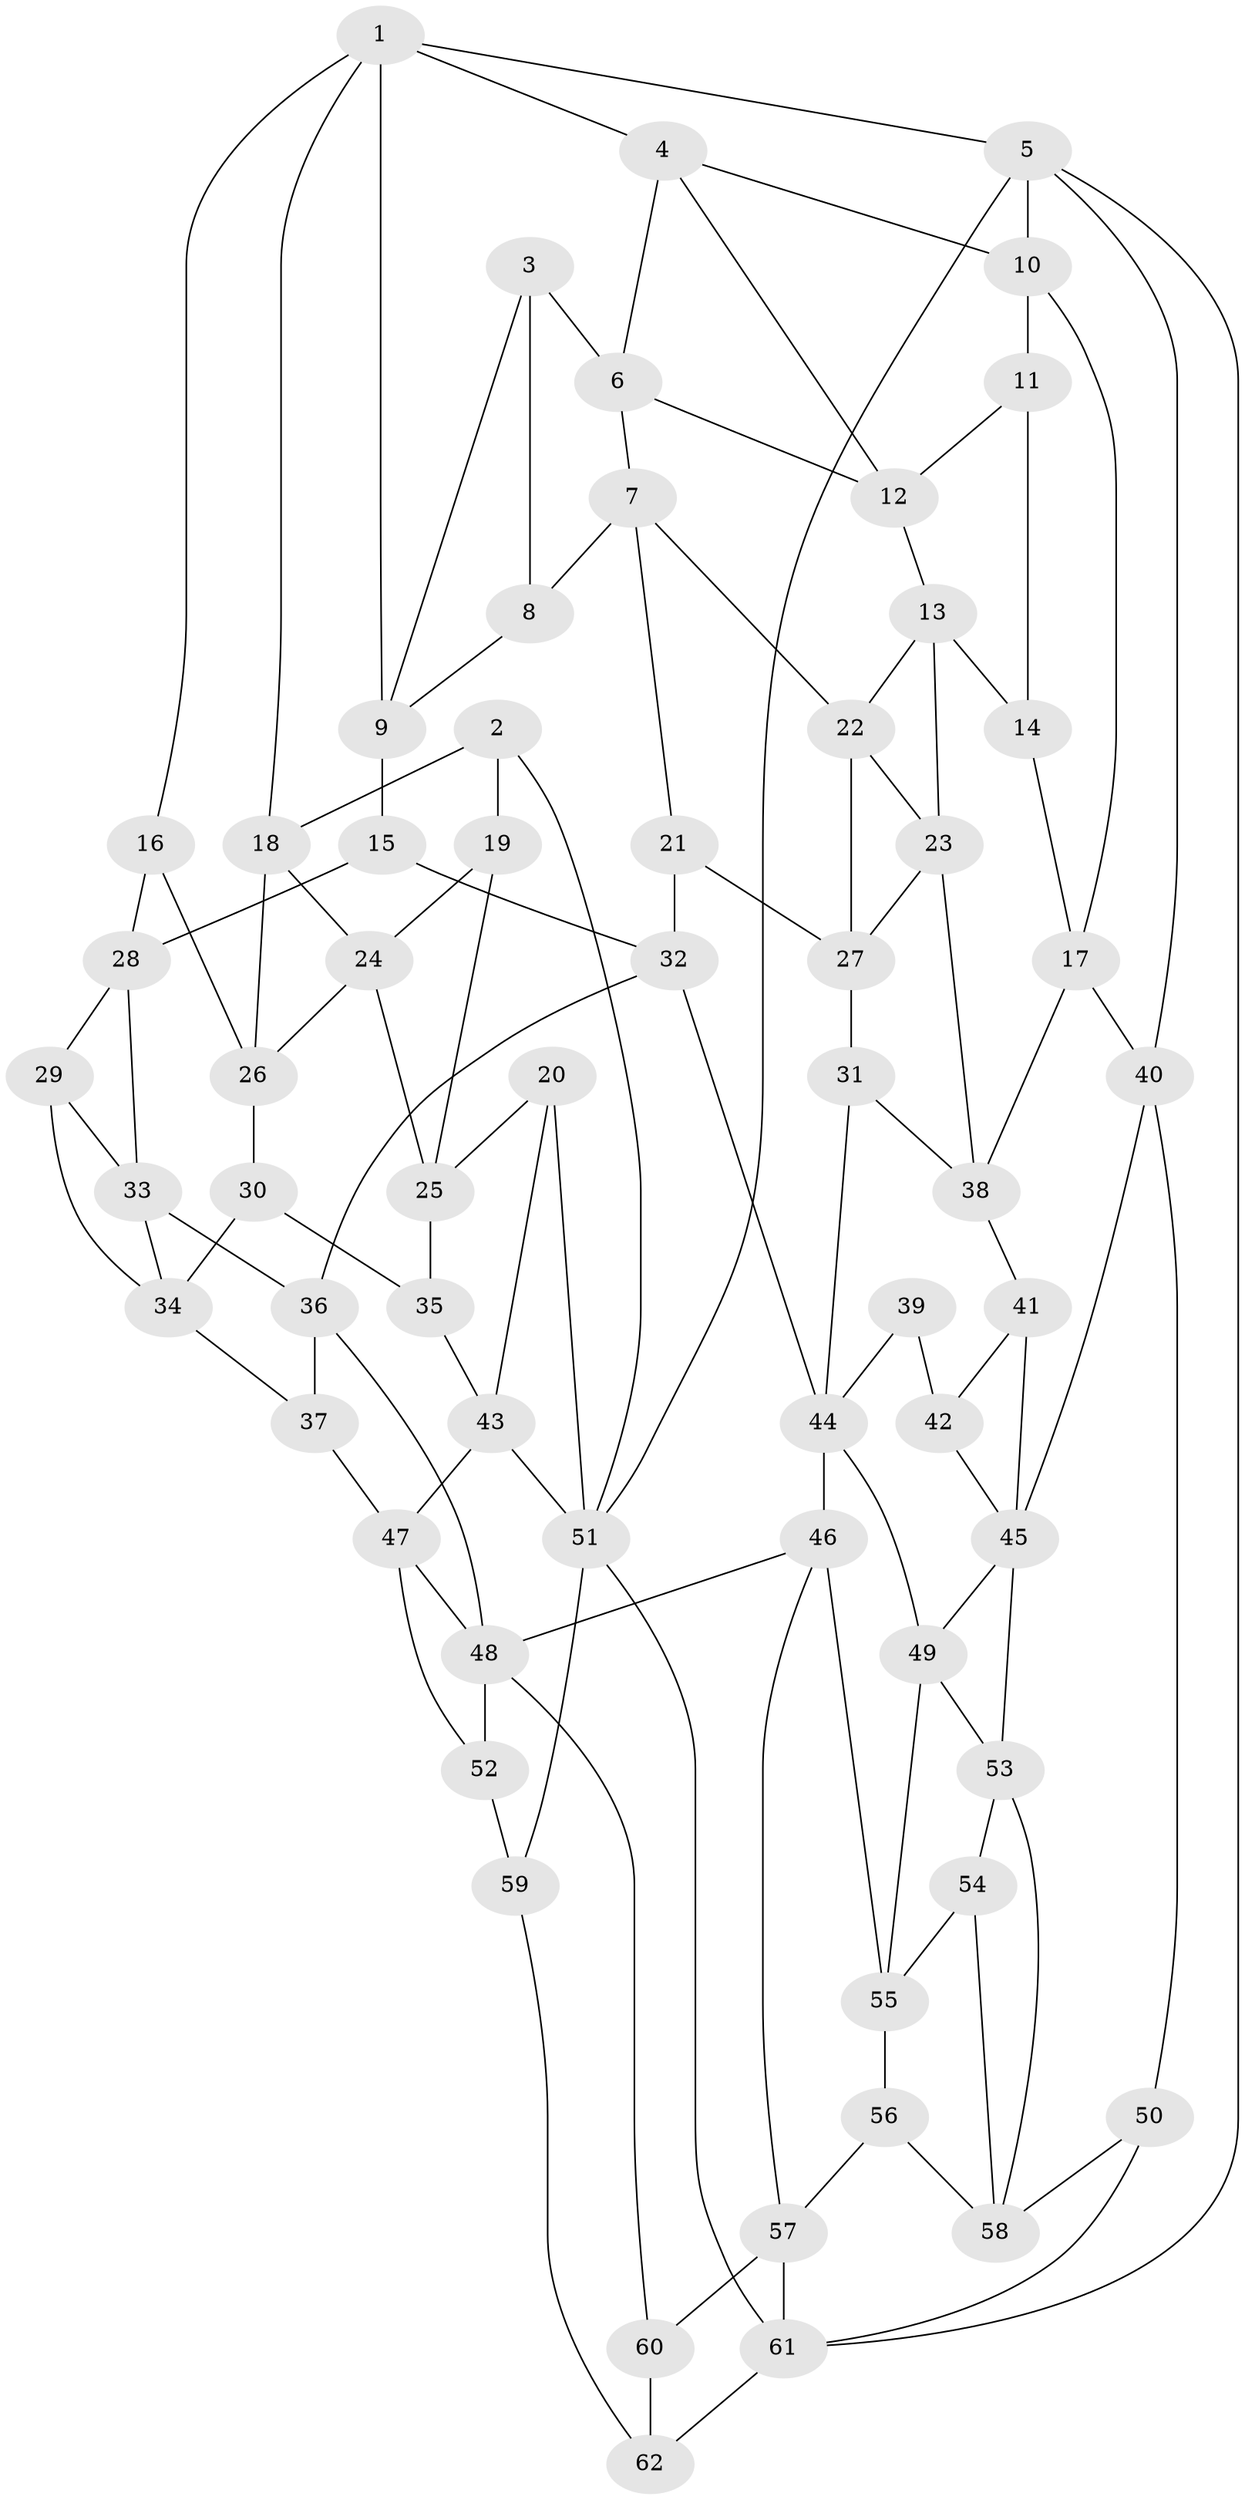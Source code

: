 // original degree distribution, {3: 0.016129032258064516, 4: 0.23387096774193547, 6: 0.21774193548387097, 5: 0.532258064516129}
// Generated by graph-tools (version 1.1) at 2025/27/03/09/25 03:27:09]
// undirected, 62 vertices, 115 edges
graph export_dot {
graph [start="1"]
  node [color=gray90,style=filled];
  1;
  2;
  3;
  4;
  5;
  6;
  7;
  8;
  9;
  10;
  11;
  12;
  13;
  14;
  15;
  16;
  17;
  18;
  19;
  20;
  21;
  22;
  23;
  24;
  25;
  26;
  27;
  28;
  29;
  30;
  31;
  32;
  33;
  34;
  35;
  36;
  37;
  38;
  39;
  40;
  41;
  42;
  43;
  44;
  45;
  46;
  47;
  48;
  49;
  50;
  51;
  52;
  53;
  54;
  55;
  56;
  57;
  58;
  59;
  60;
  61;
  62;
  1 -- 4 [weight=1.0];
  1 -- 5 [weight=1.0];
  1 -- 9 [weight=1.0];
  1 -- 16 [weight=1.0];
  1 -- 18 [weight=1.0];
  2 -- 18 [weight=1.0];
  2 -- 19 [weight=1.0];
  2 -- 51 [weight=1.0];
  3 -- 6 [weight=1.0];
  3 -- 8 [weight=2.0];
  3 -- 9 [weight=1.0];
  4 -- 6 [weight=1.0];
  4 -- 10 [weight=1.0];
  4 -- 12 [weight=1.0];
  5 -- 10 [weight=1.0];
  5 -- 40 [weight=1.0];
  5 -- 51 [weight=1.0];
  5 -- 61 [weight=1.0];
  6 -- 7 [weight=1.0];
  6 -- 12 [weight=1.0];
  7 -- 8 [weight=1.0];
  7 -- 21 [weight=1.0];
  7 -- 22 [weight=1.0];
  8 -- 9 [weight=1.0];
  9 -- 15 [weight=1.0];
  10 -- 11 [weight=1.0];
  10 -- 17 [weight=1.0];
  11 -- 12 [weight=1.0];
  11 -- 14 [weight=2.0];
  12 -- 13 [weight=1.0];
  13 -- 14 [weight=1.0];
  13 -- 22 [weight=1.0];
  13 -- 23 [weight=1.0];
  14 -- 17 [weight=1.0];
  15 -- 28 [weight=1.0];
  15 -- 32 [weight=1.0];
  16 -- 26 [weight=1.0];
  16 -- 28 [weight=1.0];
  17 -- 38 [weight=1.0];
  17 -- 40 [weight=1.0];
  18 -- 24 [weight=1.0];
  18 -- 26 [weight=1.0];
  19 -- 24 [weight=1.0];
  19 -- 25 [weight=1.0];
  20 -- 25 [weight=1.0];
  20 -- 43 [weight=1.0];
  20 -- 51 [weight=1.0];
  21 -- 27 [weight=1.0];
  21 -- 32 [weight=1.0];
  22 -- 23 [weight=1.0];
  22 -- 27 [weight=1.0];
  23 -- 27 [weight=1.0];
  23 -- 38 [weight=1.0];
  24 -- 25 [weight=1.0];
  24 -- 26 [weight=1.0];
  25 -- 35 [weight=1.0];
  26 -- 30 [weight=1.0];
  27 -- 31 [weight=1.0];
  28 -- 29 [weight=1.0];
  28 -- 33 [weight=1.0];
  29 -- 33 [weight=1.0];
  29 -- 34 [weight=1.0];
  30 -- 34 [weight=1.0];
  30 -- 35 [weight=1.0];
  31 -- 38 [weight=1.0];
  31 -- 44 [weight=1.0];
  32 -- 36 [weight=1.0];
  32 -- 44 [weight=1.0];
  33 -- 34 [weight=1.0];
  33 -- 36 [weight=1.0];
  34 -- 37 [weight=1.0];
  35 -- 43 [weight=2.0];
  36 -- 37 [weight=1.0];
  36 -- 48 [weight=1.0];
  37 -- 47 [weight=1.0];
  38 -- 41 [weight=1.0];
  39 -- 42 [weight=2.0];
  39 -- 44 [weight=1.0];
  40 -- 45 [weight=1.0];
  40 -- 50 [weight=1.0];
  41 -- 42 [weight=1.0];
  41 -- 45 [weight=2.0];
  42 -- 45 [weight=1.0];
  43 -- 47 [weight=2.0];
  43 -- 51 [weight=1.0];
  44 -- 46 [weight=2.0];
  44 -- 49 [weight=1.0];
  45 -- 49 [weight=1.0];
  45 -- 53 [weight=1.0];
  46 -- 48 [weight=1.0];
  46 -- 55 [weight=1.0];
  46 -- 57 [weight=1.0];
  47 -- 48 [weight=2.0];
  47 -- 52 [weight=1.0];
  48 -- 52 [weight=1.0];
  48 -- 60 [weight=1.0];
  49 -- 53 [weight=1.0];
  49 -- 55 [weight=1.0];
  50 -- 58 [weight=1.0];
  50 -- 61 [weight=1.0];
  51 -- 59 [weight=1.0];
  51 -- 61 [weight=1.0];
  52 -- 59 [weight=2.0];
  53 -- 54 [weight=1.0];
  53 -- 58 [weight=1.0];
  54 -- 55 [weight=1.0];
  54 -- 58 [weight=1.0];
  55 -- 56 [weight=1.0];
  56 -- 57 [weight=1.0];
  56 -- 58 [weight=1.0];
  57 -- 60 [weight=1.0];
  57 -- 61 [weight=1.0];
  59 -- 62 [weight=1.0];
  60 -- 62 [weight=2.0];
  61 -- 62 [weight=1.0];
}
